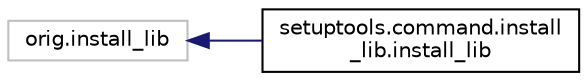 digraph "Graphical Class Hierarchy"
{
 // LATEX_PDF_SIZE
  edge [fontname="Helvetica",fontsize="10",labelfontname="Helvetica",labelfontsize="10"];
  node [fontname="Helvetica",fontsize="10",shape=record];
  rankdir="LR";
  Node6845 [label="orig.install_lib",height=0.2,width=0.4,color="grey75", fillcolor="white", style="filled",tooltip=" "];
  Node6845 -> Node0 [dir="back",color="midnightblue",fontsize="10",style="solid",fontname="Helvetica"];
  Node0 [label="setuptools.command.install\l_lib.install_lib",height=0.2,width=0.4,color="black", fillcolor="white", style="filled",URL="$classsetuptools_1_1command_1_1install__lib_1_1install__lib.html",tooltip=" "];
}
